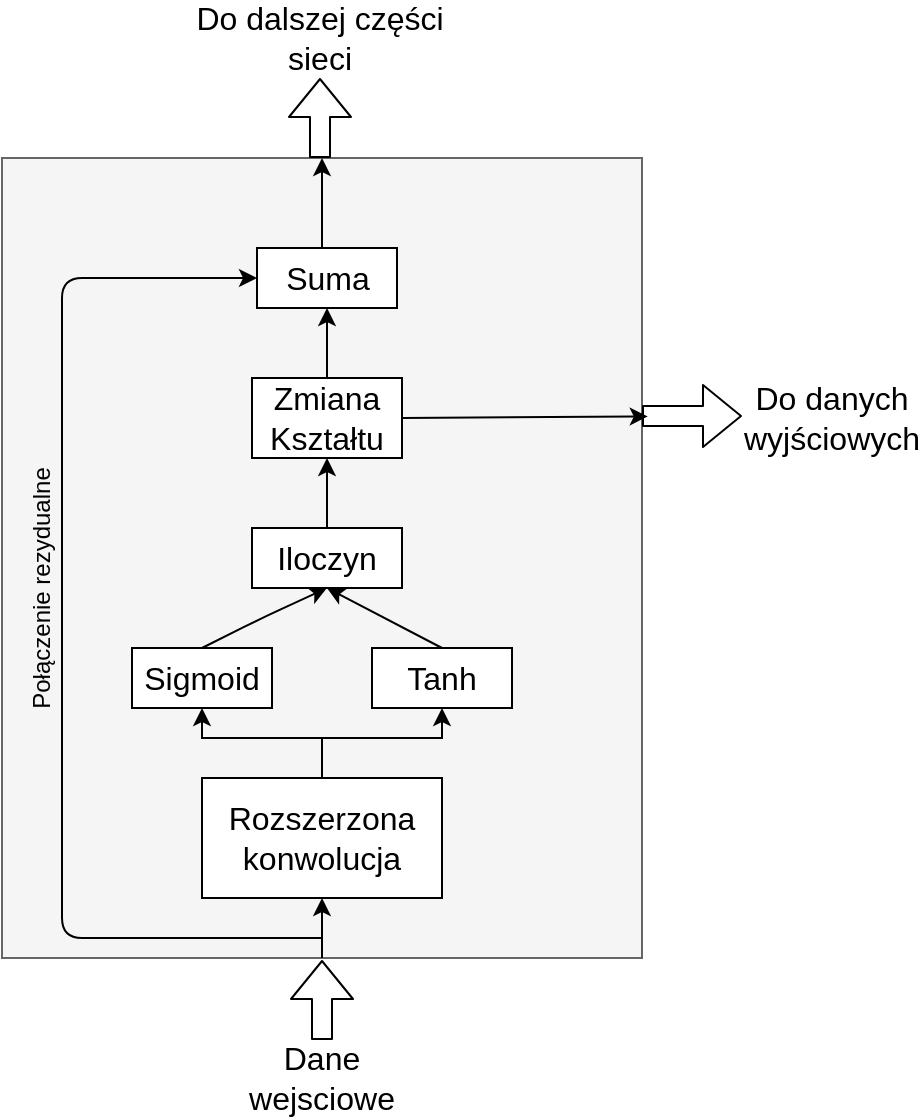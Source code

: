 <mxfile version="12.2.8" type="device" pages="1"><diagram id="k9RWQz_dMZSd75tYs4A6" name="Page-1"><mxGraphModel dx="1422" dy="1880" grid="1" gridSize="10" guides="1" tooltips="1" connect="1" arrows="1" fold="1" page="1" pageScale="1" pageWidth="850" pageHeight="1100" math="0" shadow="0"><root><mxCell id="0"/><mxCell id="1" parent="0"/><mxCell id="LDeP3Js5Ii5vcf-Kb2Wd-1" value="" style="rounded=0;whiteSpace=wrap;html=1;fillColor=#f5f5f5;strokeColor=#666666;fontColor=#333333;" vertex="1" parent="1"><mxGeometry x="40" width="320" height="400" as="geometry"/></mxCell><mxCell id="LDeP3Js5Ii5vcf-Kb2Wd-3" value="" style="shape=flexArrow;endArrow=classic;html=1;entryX=0.5;entryY=1;entryDx=0;entryDy=0;" edge="1" parent="1"><mxGeometry width="50" height="50" relative="1" as="geometry"><mxPoint x="200" y="441" as="sourcePoint"/><mxPoint x="200" y="401" as="targetPoint"/></mxGeometry></mxCell><mxCell id="LDeP3Js5Ii5vcf-Kb2Wd-14" style="edgeStyle=orthogonalEdgeStyle;rounded=0;orthogonalLoop=1;jettySize=auto;html=1;exitX=0.5;exitY=0;exitDx=0;exitDy=0;entryX=0.5;entryY=1;entryDx=0;entryDy=0;fontSize=16;" edge="1" parent="1" source="LDeP3Js5Ii5vcf-Kb2Wd-4" target="LDeP3Js5Ii5vcf-Kb2Wd-5"><mxGeometry relative="1" as="geometry"/></mxCell><mxCell id="LDeP3Js5Ii5vcf-Kb2Wd-4" value="Rozszerzona konwolucja" style="rounded=0;whiteSpace=wrap;html=1;fontSize=16;" vertex="1" parent="1"><mxGeometry x="140" y="310" width="120" height="60" as="geometry"/></mxCell><mxCell id="LDeP3Js5Ii5vcf-Kb2Wd-5" value="Sigmoid" style="rounded=0;whiteSpace=wrap;html=1;fontSize=16;" vertex="1" parent="1"><mxGeometry x="105" y="245" width="70" height="30" as="geometry"/></mxCell><mxCell id="LDeP3Js5Ii5vcf-Kb2Wd-6" value="Tanh" style="rounded=0;whiteSpace=wrap;html=1;fontSize=16;" vertex="1" parent="1"><mxGeometry x="225" y="245" width="70" height="30" as="geometry"/></mxCell><mxCell id="LDeP3Js5Ii5vcf-Kb2Wd-7" value="Iloczyn" style="rounded=0;whiteSpace=wrap;html=1;fontSize=16;" vertex="1" parent="1"><mxGeometry x="165" y="185" width="75" height="30" as="geometry"/></mxCell><mxCell id="LDeP3Js5Ii5vcf-Kb2Wd-10" value="&lt;div&gt;Zmiana&lt;/div&gt;&lt;div&gt;Kształtu&lt;br&gt;&lt;/div&gt;" style="rounded=0;whiteSpace=wrap;html=1;fontSize=16;" vertex="1" parent="1"><mxGeometry x="165" y="110" width="75" height="40" as="geometry"/></mxCell><mxCell id="LDeP3Js5Ii5vcf-Kb2Wd-12" value="Suma" style="rounded=0;whiteSpace=wrap;html=1;fontSize=16;" vertex="1" parent="1"><mxGeometry x="167.5" y="45" width="70" height="30" as="geometry"/></mxCell><mxCell id="LDeP3Js5Ii5vcf-Kb2Wd-15" style="edgeStyle=orthogonalEdgeStyle;rounded=0;orthogonalLoop=1;jettySize=auto;html=1;exitX=0.5;exitY=0;exitDx=0;exitDy=0;entryX=0.5;entryY=1;entryDx=0;entryDy=0;fontSize=16;" edge="1" parent="1" source="LDeP3Js5Ii5vcf-Kb2Wd-4" target="LDeP3Js5Ii5vcf-Kb2Wd-6"><mxGeometry relative="1" as="geometry"><mxPoint x="500" y="320" as="sourcePoint"/><mxPoint x="440" y="285" as="targetPoint"/></mxGeometry></mxCell><mxCell id="LDeP3Js5Ii5vcf-Kb2Wd-16" value="" style="endArrow=classic;html=1;fontSize=16;exitX=0.5;exitY=0;exitDx=0;exitDy=0;entryX=0.5;entryY=1;entryDx=0;entryDy=0;" edge="1" parent="1" source="LDeP3Js5Ii5vcf-Kb2Wd-5" target="LDeP3Js5Ii5vcf-Kb2Wd-7"><mxGeometry width="50" height="50" relative="1" as="geometry"><mxPoint x="40" y="510" as="sourcePoint"/><mxPoint x="90" y="460" as="targetPoint"/><Array as="points"><mxPoint x="170" y="230"/></Array></mxGeometry></mxCell><mxCell id="LDeP3Js5Ii5vcf-Kb2Wd-17" value="" style="endArrow=classic;html=1;fontSize=16;exitX=0.5;exitY=0;exitDx=0;exitDy=0;entryX=0.5;entryY=1;entryDx=0;entryDy=0;" edge="1" parent="1" source="LDeP3Js5Ii5vcf-Kb2Wd-6" target="LDeP3Js5Ii5vcf-Kb2Wd-7"><mxGeometry width="50" height="50" relative="1" as="geometry"><mxPoint x="40" y="510" as="sourcePoint"/><mxPoint x="200" y="220" as="targetPoint"/></mxGeometry></mxCell><mxCell id="LDeP3Js5Ii5vcf-Kb2Wd-18" value="" style="endArrow=classic;html=1;fontSize=16;exitX=0.5;exitY=0;exitDx=0;exitDy=0;entryX=0.5;entryY=1;entryDx=0;entryDy=0;" edge="1" parent="1" source="LDeP3Js5Ii5vcf-Kb2Wd-7" target="LDeP3Js5Ii5vcf-Kb2Wd-10"><mxGeometry width="50" height="50" relative="1" as="geometry"><mxPoint x="40" y="510" as="sourcePoint"/><mxPoint x="90" y="460" as="targetPoint"/></mxGeometry></mxCell><mxCell id="LDeP3Js5Ii5vcf-Kb2Wd-19" value="" style="endArrow=classic;html=1;fontSize=16;exitX=0.5;exitY=0;exitDx=0;exitDy=0;entryX=0.5;entryY=1;entryDx=0;entryDy=0;" edge="1" parent="1" source="LDeP3Js5Ii5vcf-Kb2Wd-10" target="LDeP3Js5Ii5vcf-Kb2Wd-12"><mxGeometry width="50" height="50" relative="1" as="geometry"><mxPoint x="40" y="510" as="sourcePoint"/><mxPoint x="90" y="460" as="targetPoint"/></mxGeometry></mxCell><mxCell id="LDeP3Js5Ii5vcf-Kb2Wd-20" value="" style="endArrow=classic;html=1;fontSize=16;" edge="1" parent="1" target="LDeP3Js5Ii5vcf-Kb2Wd-4"><mxGeometry width="50" height="50" relative="1" as="geometry"><mxPoint x="200" y="400" as="sourcePoint"/><mxPoint x="90" y="460" as="targetPoint"/></mxGeometry></mxCell><mxCell id="LDeP3Js5Ii5vcf-Kb2Wd-22" value="" style="edgeStyle=segmentEdgeStyle;endArrow=classic;html=1;fontSize=16;entryX=0;entryY=0.5;entryDx=0;entryDy=0;" edge="1" parent="1" target="LDeP3Js5Ii5vcf-Kb2Wd-12"><mxGeometry width="50" height="50" relative="1" as="geometry"><mxPoint x="200" y="390" as="sourcePoint"/><mxPoint x="90" y="460" as="targetPoint"/><Array as="points"><mxPoint x="70" y="390"/><mxPoint x="70" y="60"/></Array></mxGeometry></mxCell><mxCell id="LDeP3Js5Ii5vcf-Kb2Wd-23" value="" style="endArrow=classic;html=1;fontSize=16;" edge="1" parent="1"><mxGeometry width="50" height="50" relative="1" as="geometry"><mxPoint x="200" y="45" as="sourcePoint"/><mxPoint x="200" as="targetPoint"/></mxGeometry></mxCell><mxCell id="LDeP3Js5Ii5vcf-Kb2Wd-24" value="&lt;div style=&quot;font-size: 12px;&quot;&gt;Połączenie rezydualne&lt;/div&gt;" style="text;html=1;strokeColor=none;fillColor=none;align=center;verticalAlign=middle;whiteSpace=wrap;rounded=0;fontSize=12;horizontal=0;" vertex="1" parent="1"><mxGeometry x="40" y="130" width="40" height="170" as="geometry"/></mxCell><mxCell id="LDeP3Js5Ii5vcf-Kb2Wd-25" value="" style="endArrow=classic;html=1;fontSize=12;exitX=1;exitY=0.5;exitDx=0;exitDy=0;entryX=1.009;entryY=0.323;entryDx=0;entryDy=0;entryPerimeter=0;" edge="1" parent="1" source="LDeP3Js5Ii5vcf-Kb2Wd-10" target="LDeP3Js5Ii5vcf-Kb2Wd-1"><mxGeometry width="50" height="50" relative="1" as="geometry"><mxPoint x="40" y="510" as="sourcePoint"/><mxPoint x="90" y="460" as="targetPoint"/></mxGeometry></mxCell><mxCell id="LDeP3Js5Ii5vcf-Kb2Wd-27" value="" style="shape=flexArrow;endArrow=classic;html=1;" edge="1" parent="1"><mxGeometry width="50" height="50" relative="1" as="geometry"><mxPoint x="360" y="129" as="sourcePoint"/><mxPoint x="410" y="129" as="targetPoint"/></mxGeometry></mxCell><mxCell id="LDeP3Js5Ii5vcf-Kb2Wd-28" value="" style="shape=flexArrow;endArrow=classic;html=1;entryX=0.5;entryY=1;entryDx=0;entryDy=0;" edge="1" parent="1"><mxGeometry width="50" height="50" relative="1" as="geometry"><mxPoint x="199" as="sourcePoint"/><mxPoint x="199" y="-40" as="targetPoint"/></mxGeometry></mxCell><mxCell id="LDeP3Js5Ii5vcf-Kb2Wd-29" value="Dane wejsciowe" style="text;html=1;strokeColor=none;fillColor=none;align=center;verticalAlign=middle;whiteSpace=wrap;rounded=0;fontSize=16;" vertex="1" parent="1"><mxGeometry x="165" y="450" width="70" height="20" as="geometry"/></mxCell><mxCell id="LDeP3Js5Ii5vcf-Kb2Wd-30" value="Do dalszej części sieci" style="text;html=1;strokeColor=none;fillColor=none;align=center;verticalAlign=middle;whiteSpace=wrap;rounded=0;fontSize=16;" vertex="1" parent="1"><mxGeometry x="124" y="-70" width="150" height="20" as="geometry"/></mxCell><mxCell id="LDeP3Js5Ii5vcf-Kb2Wd-31" value="&lt;div&gt;Do danych&lt;/div&gt;&lt;div&gt;wyjściowych&lt;br&gt;&lt;/div&gt;" style="text;html=1;strokeColor=none;fillColor=none;align=center;verticalAlign=middle;whiteSpace=wrap;rounded=0;fontSize=16;" vertex="1" parent="1"><mxGeometry x="410" y="120" width="90" height="20" as="geometry"/></mxCell></root></mxGraphModel></diagram></mxfile>